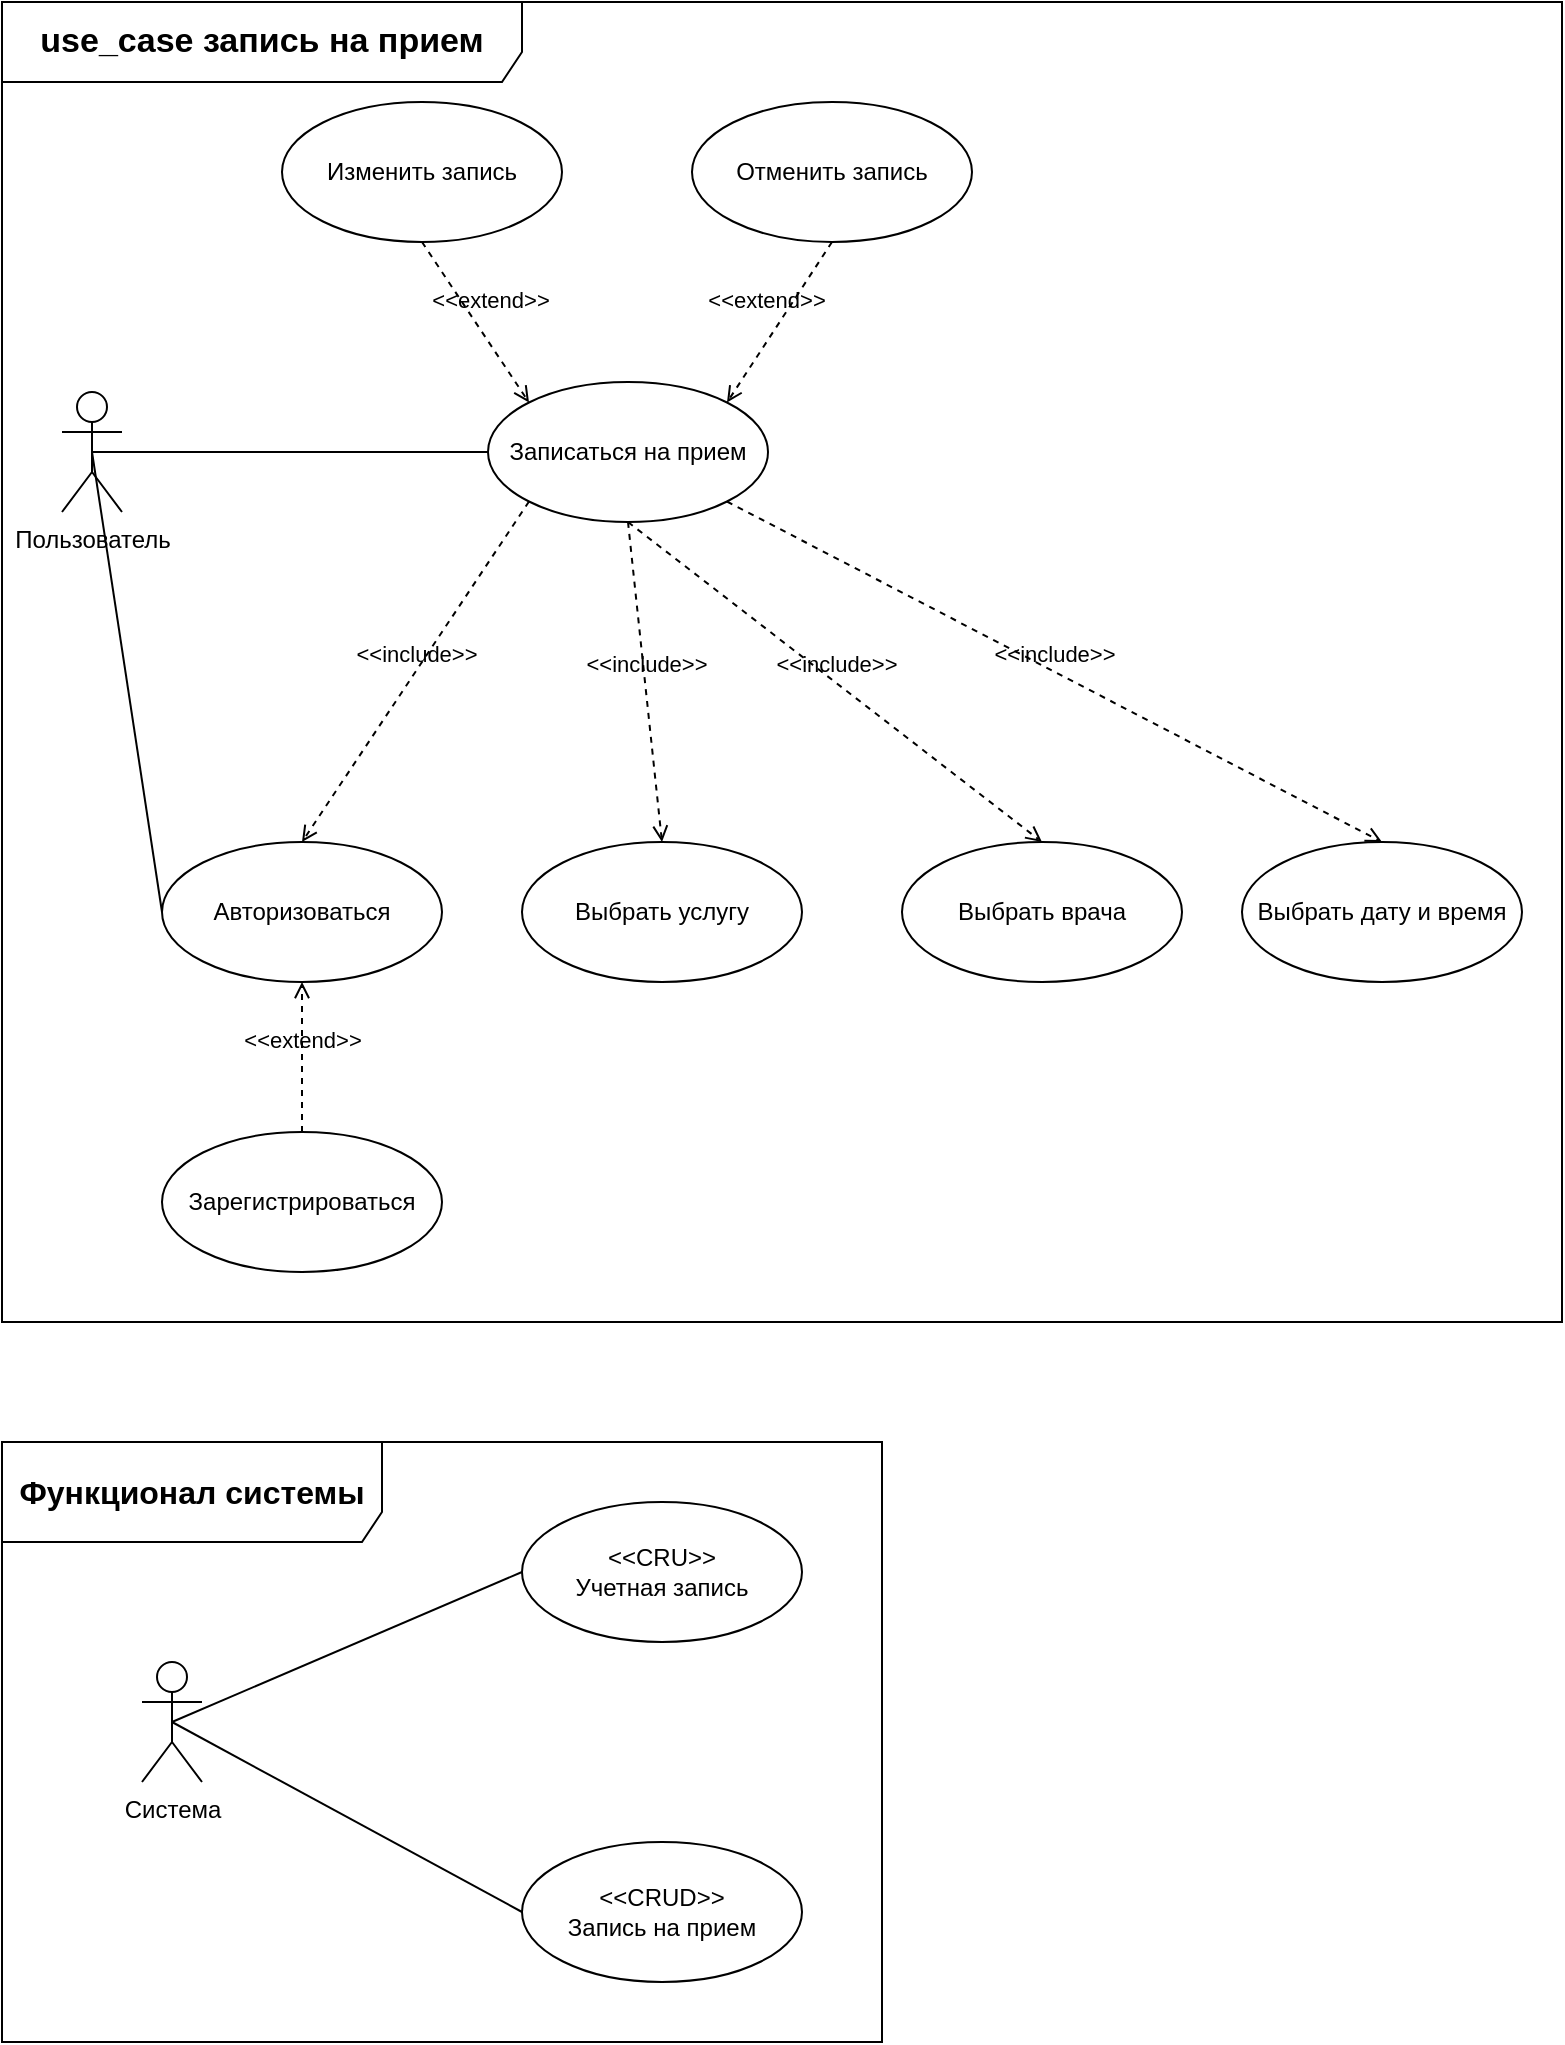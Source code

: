 <mxfile version="24.8.4">
  <diagram name="Страница — 1" id="uLeaWici2X27b1JlDTIq">
    <mxGraphModel dx="2206" dy="746" grid="1" gridSize="10" guides="1" tooltips="1" connect="1" arrows="1" fold="1" page="1" pageScale="1" pageWidth="827" pageHeight="1169" math="0" shadow="0">
      <root>
        <mxCell id="0" />
        <mxCell id="1" parent="0" />
        <mxCell id="7emMQCzF219VfqyF9DS_-23" style="edgeStyle=orthogonalEdgeStyle;rounded=0;orthogonalLoop=1;jettySize=auto;html=1;exitX=0.5;exitY=0.5;exitDx=0;exitDy=0;exitPerimeter=0;entryX=0;entryY=0.5;entryDx=0;entryDy=0;endArrow=none;endFill=0;" parent="1" source="7emMQCzF219VfqyF9DS_-1" target="7emMQCzF219VfqyF9DS_-7" edge="1">
          <mxGeometry relative="1" as="geometry" />
        </mxCell>
        <mxCell id="vlaQL1T0eXCjF8jF_I4Z-2" style="rounded=0;orthogonalLoop=1;jettySize=auto;html=1;exitX=0.5;exitY=0.5;exitDx=0;exitDy=0;exitPerimeter=0;entryX=0;entryY=0.5;entryDx=0;entryDy=0;endArrow=none;endFill=0;" edge="1" parent="1" source="7emMQCzF219VfqyF9DS_-1" target="7emMQCzF219VfqyF9DS_-5">
          <mxGeometry relative="1" as="geometry" />
        </mxCell>
        <mxCell id="7emMQCzF219VfqyF9DS_-1" value="Пользователь" style="shape=umlActor;verticalLabelPosition=bottom;verticalAlign=top;html=1;outlineConnect=0;" parent="1" vertex="1">
          <mxGeometry x="-350" y="365" width="30" height="60" as="geometry" />
        </mxCell>
        <mxCell id="7emMQCzF219VfqyF9DS_-3" value="Отменить запись" style="ellipse;whiteSpace=wrap;html=1;" parent="1" vertex="1">
          <mxGeometry x="-35" y="220" width="140" height="70" as="geometry" />
        </mxCell>
        <mxCell id="7emMQCzF219VfqyF9DS_-4" value="Изменить запись" style="ellipse;whiteSpace=wrap;html=1;" parent="1" vertex="1">
          <mxGeometry x="-240" y="220" width="140" height="70" as="geometry" />
        </mxCell>
        <mxCell id="7emMQCzF219VfqyF9DS_-5" value="Авторизоваться" style="ellipse;whiteSpace=wrap;html=1;" parent="1" vertex="1">
          <mxGeometry x="-300" y="590" width="140" height="70" as="geometry" />
        </mxCell>
        <mxCell id="7emMQCzF219VfqyF9DS_-6" value="Выбрать услугу" style="ellipse;whiteSpace=wrap;html=1;" parent="1" vertex="1">
          <mxGeometry x="-120" y="590" width="140" height="70" as="geometry" />
        </mxCell>
        <mxCell id="7emMQCzF219VfqyF9DS_-7" value="Записаться на прием" style="ellipse;whiteSpace=wrap;html=1;" parent="1" vertex="1">
          <mxGeometry x="-137" y="360" width="140" height="70" as="geometry" />
        </mxCell>
        <mxCell id="7emMQCzF219VfqyF9DS_-8" value="&amp;lt;&amp;lt;extend&amp;gt;&amp;gt;" style="html=1;verticalAlign=bottom;labelBackgroundColor=none;endArrow=open;endFill=0;dashed=1;rounded=0;exitX=0.5;exitY=1;exitDx=0;exitDy=0;entryX=0;entryY=0;entryDx=0;entryDy=0;" parent="1" source="7emMQCzF219VfqyF9DS_-4" target="7emMQCzF219VfqyF9DS_-7" edge="1">
          <mxGeometry x="0.038" y="7" width="160" relative="1" as="geometry">
            <mxPoint x="-17" y="290" as="sourcePoint" />
            <mxPoint x="143" y="290" as="targetPoint" />
            <mxPoint as="offset" />
          </mxGeometry>
        </mxCell>
        <mxCell id="7emMQCzF219VfqyF9DS_-9" value="&amp;lt;&amp;lt;extend&amp;gt;&amp;gt;" style="html=1;verticalAlign=bottom;labelBackgroundColor=none;endArrow=open;endFill=0;dashed=1;rounded=0;exitX=0.5;exitY=1;exitDx=0;exitDy=0;entryX=1;entryY=0;entryDx=0;entryDy=0;" parent="1" source="7emMQCzF219VfqyF9DS_-3" target="7emMQCzF219VfqyF9DS_-7" edge="1">
          <mxGeometry x="0.038" y="-7" width="160" relative="1" as="geometry">
            <mxPoint x="-17" y="290" as="sourcePoint" />
            <mxPoint x="143" y="290" as="targetPoint" />
            <mxPoint as="offset" />
          </mxGeometry>
        </mxCell>
        <mxCell id="7emMQCzF219VfqyF9DS_-10" value="Выбрать врача" style="ellipse;whiteSpace=wrap;html=1;" parent="1" vertex="1">
          <mxGeometry x="70" y="590" width="140" height="70" as="geometry" />
        </mxCell>
        <mxCell id="7emMQCzF219VfqyF9DS_-11" value="Выбрать дату и время" style="ellipse;whiteSpace=wrap;html=1;" parent="1" vertex="1">
          <mxGeometry x="240" y="590" width="140" height="70" as="geometry" />
        </mxCell>
        <mxCell id="7emMQCzF219VfqyF9DS_-13" value="Зарегистрироваться" style="ellipse;whiteSpace=wrap;html=1;" parent="1" vertex="1">
          <mxGeometry x="-300" y="735" width="140" height="70" as="geometry" />
        </mxCell>
        <mxCell id="7emMQCzF219VfqyF9DS_-15" value="&amp;lt;&amp;lt;extend&amp;gt;&amp;gt;" style="html=1;verticalAlign=bottom;labelBackgroundColor=none;endArrow=open;endFill=0;dashed=1;rounded=0;exitX=0.5;exitY=0;exitDx=0;exitDy=0;entryX=0.5;entryY=1;entryDx=0;entryDy=0;" parent="1" source="7emMQCzF219VfqyF9DS_-13" target="7emMQCzF219VfqyF9DS_-5" edge="1">
          <mxGeometry width="160" relative="1" as="geometry">
            <mxPoint x="-20" y="675" as="sourcePoint" />
            <mxPoint x="140" y="675" as="targetPoint" />
          </mxGeometry>
        </mxCell>
        <mxCell id="7emMQCzF219VfqyF9DS_-16" value="&amp;lt;&amp;lt;include&amp;gt;&amp;gt;" style="html=1;verticalAlign=bottom;labelBackgroundColor=none;endArrow=open;endFill=0;dashed=1;rounded=0;exitX=0;exitY=1;exitDx=0;exitDy=0;entryX=0.5;entryY=0;entryDx=0;entryDy=0;" parent="1" source="7emMQCzF219VfqyF9DS_-7" target="7emMQCzF219VfqyF9DS_-5" edge="1">
          <mxGeometry width="160" relative="1" as="geometry">
            <mxPoint x="-10" y="590" as="sourcePoint" />
            <mxPoint x="150" y="590" as="targetPoint" />
          </mxGeometry>
        </mxCell>
        <mxCell id="7emMQCzF219VfqyF9DS_-17" value="&amp;lt;&amp;lt;include&amp;gt;&amp;gt;" style="html=1;verticalAlign=bottom;labelBackgroundColor=none;endArrow=open;endFill=0;dashed=1;rounded=0;exitX=0.5;exitY=1;exitDx=0;exitDy=0;entryX=0.5;entryY=0;entryDx=0;entryDy=0;" parent="1" source="7emMQCzF219VfqyF9DS_-7" target="7emMQCzF219VfqyF9DS_-6" edge="1">
          <mxGeometry width="160" relative="1" as="geometry">
            <mxPoint x="-50" y="640" as="sourcePoint" />
            <mxPoint x="-210" y="715" as="targetPoint" />
          </mxGeometry>
        </mxCell>
        <mxCell id="7emMQCzF219VfqyF9DS_-18" value="&amp;lt;&amp;lt;include&amp;gt;&amp;gt;" style="html=1;verticalAlign=bottom;labelBackgroundColor=none;endArrow=open;endFill=0;dashed=1;rounded=0;exitX=0.5;exitY=1;exitDx=0;exitDy=0;entryX=0.5;entryY=0;entryDx=0;entryDy=0;" parent="1" source="7emMQCzF219VfqyF9DS_-7" target="7emMQCzF219VfqyF9DS_-10" edge="1">
          <mxGeometry width="160" relative="1" as="geometry">
            <mxPoint x="-40" y="650" as="sourcePoint" />
            <mxPoint x="-200" y="725" as="targetPoint" />
          </mxGeometry>
        </mxCell>
        <mxCell id="7emMQCzF219VfqyF9DS_-19" value="&amp;lt;&amp;lt;include&amp;gt;&amp;gt;" style="html=1;verticalAlign=bottom;labelBackgroundColor=none;endArrow=open;endFill=0;dashed=1;rounded=0;exitX=1;exitY=1;exitDx=0;exitDy=0;entryX=0.5;entryY=0;entryDx=0;entryDy=0;" parent="1" source="7emMQCzF219VfqyF9DS_-7" target="7emMQCzF219VfqyF9DS_-11" edge="1">
          <mxGeometry width="160" relative="1" as="geometry">
            <mxPoint x="-30" y="660" as="sourcePoint" />
            <mxPoint x="-190" y="735" as="targetPoint" />
          </mxGeometry>
        </mxCell>
        <mxCell id="7emMQCzF219VfqyF9DS_-24" value="&lt;font style=&quot;font-size: 17px;&quot;&gt;&lt;b&gt;use_сase запись на прием&lt;/b&gt;&lt;/font&gt;" style="shape=umlFrame;whiteSpace=wrap;html=1;pointerEvents=0;width=260;height=40;" parent="1" vertex="1">
          <mxGeometry x="-380" y="170" width="780" height="660" as="geometry" />
        </mxCell>
        <mxCell id="7emMQCzF219VfqyF9DS_-25" value="&lt;font style=&quot;font-size: 16px;&quot;&gt;&lt;b&gt;Функционал системы&lt;/b&gt;&lt;/font&gt;" style="shape=umlFrame;whiteSpace=wrap;html=1;pointerEvents=0;width=190;height=50;" parent="1" vertex="1">
          <mxGeometry x="-380" y="890" width="440" height="300" as="geometry" />
        </mxCell>
        <mxCell id="7emMQCzF219VfqyF9DS_-29" style="rounded=0;orthogonalLoop=1;jettySize=auto;html=1;exitX=0.5;exitY=0.5;exitDx=0;exitDy=0;exitPerimeter=0;entryX=0;entryY=0.5;entryDx=0;entryDy=0;endArrow=none;endFill=0;" parent="1" source="7emMQCzF219VfqyF9DS_-26" target="7emMQCzF219VfqyF9DS_-28" edge="1">
          <mxGeometry relative="1" as="geometry" />
        </mxCell>
        <mxCell id="7emMQCzF219VfqyF9DS_-30" style="rounded=0;orthogonalLoop=1;jettySize=auto;html=1;exitX=0.5;exitY=0.5;exitDx=0;exitDy=0;exitPerimeter=0;entryX=0;entryY=0.5;entryDx=0;entryDy=0;endArrow=none;endFill=0;" parent="1" source="7emMQCzF219VfqyF9DS_-26" target="7emMQCzF219VfqyF9DS_-27" edge="1">
          <mxGeometry relative="1" as="geometry" />
        </mxCell>
        <mxCell id="7emMQCzF219VfqyF9DS_-26" value="Система" style="shape=umlActor;verticalLabelPosition=bottom;verticalAlign=top;html=1;" parent="1" vertex="1">
          <mxGeometry x="-310" y="1000" width="30" height="60" as="geometry" />
        </mxCell>
        <mxCell id="7emMQCzF219VfqyF9DS_-27" value="&amp;lt;&amp;lt;CRU&amp;gt;&amp;gt;&lt;div&gt;Учетная запись&lt;/div&gt;" style="ellipse;whiteSpace=wrap;html=1;" parent="1" vertex="1">
          <mxGeometry x="-120" y="920" width="140" height="70" as="geometry" />
        </mxCell>
        <mxCell id="7emMQCzF219VfqyF9DS_-28" value="&amp;lt;&amp;lt;CRUD&amp;gt;&amp;gt;&lt;div&gt;Запись на прием&lt;/div&gt;" style="ellipse;whiteSpace=wrap;html=1;" parent="1" vertex="1">
          <mxGeometry x="-120" y="1090" width="140" height="70" as="geometry" />
        </mxCell>
      </root>
    </mxGraphModel>
  </diagram>
</mxfile>
